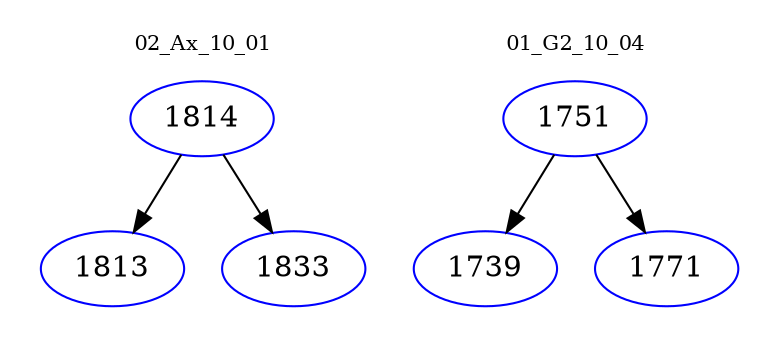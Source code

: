 digraph{
subgraph cluster_0 {
color = white
label = "02_Ax_10_01";
fontsize=10;
T0_1814 [label="1814", color="blue"]
T0_1814 -> T0_1813 [color="black"]
T0_1813 [label="1813", color="blue"]
T0_1814 -> T0_1833 [color="black"]
T0_1833 [label="1833", color="blue"]
}
subgraph cluster_1 {
color = white
label = "01_G2_10_04";
fontsize=10;
T1_1751 [label="1751", color="blue"]
T1_1751 -> T1_1739 [color="black"]
T1_1739 [label="1739", color="blue"]
T1_1751 -> T1_1771 [color="black"]
T1_1771 [label="1771", color="blue"]
}
}

